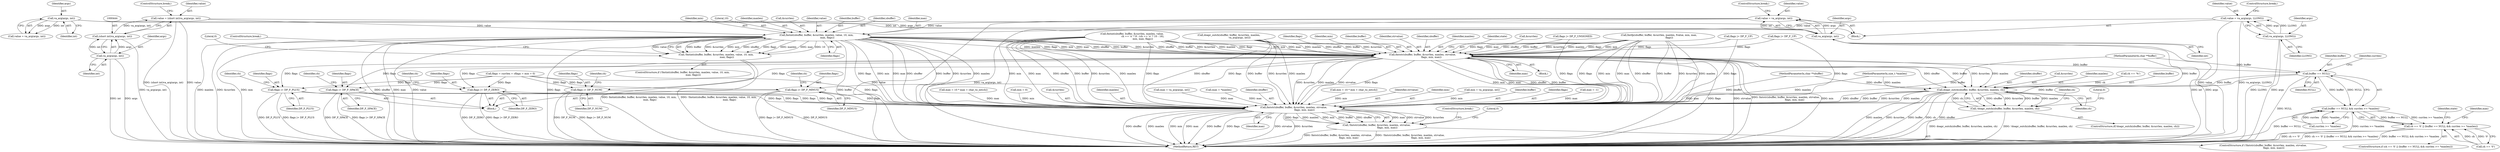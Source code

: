 digraph "0_openssl_578b956fe741bf8e84055547b1e83c28dd902c73@pointer" {
"1000472" [label="(Call,fmtint(sbuffer, buffer, &currlen, maxlen, value, 10, min,\n                            max, flags))"];
"1000441" [label="(Call,value = (short int)va_arg(args, int))"];
"1000443" [label="(Call,(short int)va_arg(args, int))"];
"1000445" [label="(Call,va_arg(args, int))"];
"1000464" [label="(Call,value = va_arg(args, int))"];
"1000466" [label="(Call,va_arg(args, int))"];
"1000461" [label="(Call,va_arg(args, int))"];
"1000452" [label="(Call,value = va_arg(args, LLONG))"];
"1000454" [label="(Call,va_arg(args, LLONG))"];
"1000471" [label="(Call,!fmtint(sbuffer, buffer, &currlen, maxlen, value, 10, min,\n                            max, flags))"];
"1000627" [label="(Call,fmtstr(sbuffer, buffer, &currlen, maxlen, strvalue,\n                       flags, min, max))"];
"1000154" [label="(Call,buffer == NULL)"];
"1000153" [label="(Call,buffer == NULL && currlen >= *maxlen)"];
"1000149" [label="(Call,ch == '\0' || (buffer == NULL && currlen >= *maxlen))"];
"1000183" [label="(Call,doapr_outch(sbuffer, buffer, &currlen, maxlen, ch))"];
"1000182" [label="(Call,!doapr_outch(sbuffer, buffer, &currlen, maxlen, ch))"];
"1000639" [label="(Call,fmtstr(sbuffer, buffer, &currlen, maxlen, strvalue,\n                            flags, min, max))"];
"1000638" [label="(Call,!fmtstr(sbuffer, buffer, &currlen, maxlen, strvalue,\n                            flags, min, max))"];
"1000200" [label="(Call,flags |= DP_F_MINUS)"];
"1000210" [label="(Call,flags |= DP_F_PLUS)"];
"1000220" [label="(Call,flags |= DP_F_SPACE)"];
"1000230" [label="(Call,flags |= DP_F_NUM)"];
"1000240" [label="(Call,flags |= DP_F_ZERO)"];
"1000351" [label="(Call,max = va_arg(args, int))"];
"1000171" [label="(Block,)"];
"1000162" [label="(Identifier,state)"];
"1000193" [label="(Identifier,ch)"];
"1000202" [label="(Identifier,DP_F_MINUS)"];
"1000638" [label="(Call,!fmtstr(sbuffer, buffer, &currlen, maxlen, strvalue,\n                            flags, min, max))"];
"1000156" [label="(Identifier,NULL)"];
"1000184" [label="(Identifier,sbuffer)"];
"1000165" [label="(Call,max = *maxlen)"];
"1000634" [label="(Identifier,flags)"];
"1000640" [label="(Identifier,sbuffer)"];
"1000479" [label="(Literal,10)"];
"1000448" [label="(ControlStructure,break;)"];
"1000210" [label="(Call,flags |= DP_F_PLUS)"];
"1000551" [label="(Call,fmtfp(sbuffer, buffer, &currlen, maxlen, fvalue, min, max,\n                           flags))"];
"1000157" [label="(Call,currlen >= *maxlen)"];
"1000212" [label="(Identifier,DP_F_PLUS)"];
"1000242" [label="(Identifier,DP_F_ZERO)"];
"1000262" [label="(Call,min = 10 * min + char_to_int(ch))"];
"1000186" [label="(Call,&currlen)"];
"1000461" [label="(Call,va_arg(args, int))"];
"1000188" [label="(Identifier,maxlen)"];
"1000477" [label="(Identifier,maxlen)"];
"1000454" [label="(Call,va_arg(args, LLONG))"];
"1000645" [label="(Identifier,strvalue)"];
"1000200" [label="(Call,flags |= DP_F_MINUS)"];
"1000221" [label="(Identifier,flags)"];
"1000636" [label="(Identifier,max)"];
"1000106" [label="(MethodParameterIn,size_t *maxlen)"];
"1000183" [label="(Call,doapr_outch(sbuffer, buffer, &currlen, maxlen, ch))"];
"1000647" [label="(Identifier,min)"];
"1000475" [label="(Call,&currlen)"];
"1000471" [label="(Call,!fmtint(sbuffer, buffer, &currlen, maxlen, value, 10, min,\n                            max, flags))"];
"1000154" [label="(Call,buffer == NULL)"];
"1000244" [label="(Identifier,ch)"];
"1000281" [label="(Call,min = va_arg(args, int))"];
"1000181" [label="(ControlStructure,if(!doapr_outch(sbuffer, buffer, &currlen, maxlen, ch)))"];
"1000635" [label="(Identifier,min)"];
"1000174" [label="(Call,ch == '%')"];
"1000641" [label="(Identifier,buffer)"];
"1000204" [label="(Identifier,ch)"];
"1000234" [label="(Identifier,ch)"];
"1000629" [label="(Identifier,buffer)"];
"1000452" [label="(Call,value = va_arg(args, LLONG))"];
"1000214" [label="(Identifier,ch)"];
"1000478" [label="(Identifier,value)"];
"1000147" [label="(Block,)"];
"1000708" [label="(MethodReturn,RET)"];
"1000224" [label="(Identifier,ch)"];
"1000241" [label="(Identifier,flags)"];
"1000474" [label="(Identifier,buffer)"];
"1000633" [label="(Identifier,strvalue)"];
"1000464" [label="(Call,value = va_arg(args, int))"];
"1000485" [label="(ControlStructure,break;)"];
"1000646" [label="(Identifier,flags)"];
"1000166" [label="(Identifier,max)"];
"1000637" [label="(ControlStructure,if (!fmtstr(sbuffer, buffer, &currlen, maxlen, strvalue,\n                            flags, min, max)))"];
"1000639" [label="(Call,fmtstr(sbuffer, buffer, &currlen, maxlen, strvalue,\n                            flags, min, max))"];
"1000473" [label="(Identifier,sbuffer)"];
"1000628" [label="(Identifier,sbuffer)"];
"1000222" [label="(Identifier,DP_F_SPACE)"];
"1000648" [label="(Identifier,max)"];
"1000470" [label="(ControlStructure,if (!fmtint(sbuffer, buffer, &currlen, maxlen, value, 10, min,\n                            max, flags)))"];
"1000134" [label="(Call,max = -1)"];
"1000240" [label="(Call,flags |= DP_F_ZERO)"];
"1000447" [label="(Identifier,int)"];
"1000150" [label="(Call,ch == '\0')"];
"1000472" [label="(Call,fmtint(sbuffer, buffer, &currlen, maxlen, value, 10, min,\n                            max, flags))"];
"1000482" [label="(Identifier,flags)"];
"1000153" [label="(Call,buffer == NULL && currlen >= *maxlen)"];
"1000466" [label="(Call,va_arg(args, int))"];
"1000443" [label="(Call,(short int)va_arg(args, int))"];
"1000446" [label="(Identifier,args)"];
"1000509" [label="(Call,fmtint(sbuffer, buffer, &currlen, maxlen, value,\n                            ch == 'o' ? 8 : (ch == 'u' ? 10 : 16),\n                            min, max, flags))"];
"1000627" [label="(Call,fmtstr(sbuffer, buffer, &currlen, maxlen, strvalue,\n                       flags, min, max))"];
"1000481" [label="(Identifier,max)"];
"1000332" [label="(Call,max = 10 * max + char_to_int(ch))"];
"1000492" [label="(Call,flags |= DP_F_UNSIGNED)"];
"1000231" [label="(Identifier,flags)"];
"1000105" [label="(MethodParameterIn,char **buffer)"];
"1000480" [label="(Identifier,min)"];
"1000182" [label="(Call,!doapr_outch(sbuffer, buffer, &currlen, maxlen, ch))"];
"1000453" [label="(Identifier,value)"];
"1000131" [label="(Call,min = 0)"];
"1000104" [label="(MethodParameterIn,char **sbuffer)"];
"1000457" [label="(ControlStructure,break;)"];
"1000148" [label="(ControlStructure,if (ch == '\0' || (buffer == NULL && currlen >= *maxlen)))"];
"1000469" [label="(ControlStructure,break;)"];
"1000632" [label="(Identifier,maxlen)"];
"1000439" [label="(Block,)"];
"1000445" [label="(Call,va_arg(args, int))"];
"1000455" [label="(Identifier,args)"];
"1000145" [label="(Identifier,state)"];
"1000459" [label="(Call,value = va_arg(args, int))"];
"1000642" [label="(Call,&currlen)"];
"1000456" [label="(Identifier,LLONG)"];
"1000185" [label="(Identifier,buffer)"];
"1000651" [label="(ControlStructure,break;)"];
"1000465" [label="(Identifier,value)"];
"1000614" [label="(Call,doapr_outch(sbuffer, buffer, &currlen, maxlen,\n                            va_arg(args, int)))"];
"1000149" [label="(Call,ch == '\0' || (buffer == NULL && currlen >= *maxlen))"];
"1000201" [label="(Identifier,flags)"];
"1000467" [label="(Identifier,args)"];
"1000211" [label="(Identifier,flags)"];
"1000462" [label="(Identifier,args)"];
"1000644" [label="(Identifier,maxlen)"];
"1000442" [label="(Identifier,value)"];
"1000189" [label="(Identifier,ch)"];
"1000232" [label="(Identifier,DP_F_NUM)"];
"1000125" [label="(Call,flags = currlen = cflags = min = 0)"];
"1000441" [label="(Call,value = (short int)va_arg(args, int))"];
"1000463" [label="(Identifier,int)"];
"1000575" [label="(Call,flags |= DP_F_UP)"];
"1000565" [label="(Call,flags |= DP_F_UP)"];
"1000191" [label="(Literal,0)"];
"1000650" [label="(Literal,0)"];
"1000484" [label="(Literal,0)"];
"1000468" [label="(Identifier,int)"];
"1000630" [label="(Call,&currlen)"];
"1000155" [label="(Identifier,buffer)"];
"1000158" [label="(Identifier,currlen)"];
"1000220" [label="(Call,flags |= DP_F_SPACE)"];
"1000230" [label="(Call,flags |= DP_F_NUM)"];
"1000472" -> "1000471"  [label="AST: "];
"1000472" -> "1000482"  [label="CFG: "];
"1000473" -> "1000472"  [label="AST: "];
"1000474" -> "1000472"  [label="AST: "];
"1000475" -> "1000472"  [label="AST: "];
"1000477" -> "1000472"  [label="AST: "];
"1000478" -> "1000472"  [label="AST: "];
"1000479" -> "1000472"  [label="AST: "];
"1000480" -> "1000472"  [label="AST: "];
"1000481" -> "1000472"  [label="AST: "];
"1000482" -> "1000472"  [label="AST: "];
"1000471" -> "1000472"  [label="CFG: "];
"1000472" -> "1000708"  [label="DDG: buffer"];
"1000472" -> "1000708"  [label="DDG: maxlen"];
"1000472" -> "1000708"  [label="DDG: &currlen"];
"1000472" -> "1000708"  [label="DDG: min"];
"1000472" -> "1000708"  [label="DDG: sbuffer"];
"1000472" -> "1000708"  [label="DDG: max"];
"1000472" -> "1000708"  [label="DDG: value"];
"1000472" -> "1000708"  [label="DDG: flags"];
"1000472" -> "1000471"  [label="DDG: buffer"];
"1000472" -> "1000471"  [label="DDG: &currlen"];
"1000472" -> "1000471"  [label="DDG: min"];
"1000472" -> "1000471"  [label="DDG: sbuffer"];
"1000472" -> "1000471"  [label="DDG: flags"];
"1000472" -> "1000471"  [label="DDG: maxlen"];
"1000472" -> "1000471"  [label="DDG: max"];
"1000472" -> "1000471"  [label="DDG: 10"];
"1000472" -> "1000471"  [label="DDG: value"];
"1000441" -> "1000472"  [label="DDG: value"];
"1000464" -> "1000472"  [label="DDG: value"];
"1000452" -> "1000472"  [label="DDG: value"];
"1000472" -> "1000627"  [label="DDG: sbuffer"];
"1000472" -> "1000627"  [label="DDG: buffer"];
"1000472" -> "1000627"  [label="DDG: &currlen"];
"1000472" -> "1000627"  [label="DDG: maxlen"];
"1000472" -> "1000627"  [label="DDG: flags"];
"1000472" -> "1000627"  [label="DDG: min"];
"1000472" -> "1000627"  [label="DDG: max"];
"1000472" -> "1000639"  [label="DDG: sbuffer"];
"1000472" -> "1000639"  [label="DDG: buffer"];
"1000472" -> "1000639"  [label="DDG: &currlen"];
"1000472" -> "1000639"  [label="DDG: maxlen"];
"1000472" -> "1000639"  [label="DDG: flags"];
"1000472" -> "1000639"  [label="DDG: min"];
"1000472" -> "1000639"  [label="DDG: max"];
"1000441" -> "1000439"  [label="AST: "];
"1000441" -> "1000443"  [label="CFG: "];
"1000442" -> "1000441"  [label="AST: "];
"1000443" -> "1000441"  [label="AST: "];
"1000448" -> "1000441"  [label="CFG: "];
"1000441" -> "1000708"  [label="DDG: value"];
"1000441" -> "1000708"  [label="DDG: (short int)va_arg(args, int)"];
"1000443" -> "1000441"  [label="DDG: va_arg(args, int)"];
"1000443" -> "1000445"  [label="CFG: "];
"1000444" -> "1000443"  [label="AST: "];
"1000445" -> "1000443"  [label="AST: "];
"1000443" -> "1000708"  [label="DDG: va_arg(args, int)"];
"1000445" -> "1000443"  [label="DDG: args"];
"1000445" -> "1000443"  [label="DDG: int"];
"1000445" -> "1000447"  [label="CFG: "];
"1000446" -> "1000445"  [label="AST: "];
"1000447" -> "1000445"  [label="AST: "];
"1000445" -> "1000708"  [label="DDG: args"];
"1000445" -> "1000708"  [label="DDG: int"];
"1000464" -> "1000439"  [label="AST: "];
"1000464" -> "1000466"  [label="CFG: "];
"1000465" -> "1000464"  [label="AST: "];
"1000466" -> "1000464"  [label="AST: "];
"1000469" -> "1000464"  [label="CFG: "];
"1000464" -> "1000708"  [label="DDG: value"];
"1000464" -> "1000708"  [label="DDG: va_arg(args, int)"];
"1000466" -> "1000464"  [label="DDG: args"];
"1000466" -> "1000464"  [label="DDG: int"];
"1000466" -> "1000468"  [label="CFG: "];
"1000467" -> "1000466"  [label="AST: "];
"1000468" -> "1000466"  [label="AST: "];
"1000466" -> "1000708"  [label="DDG: int"];
"1000466" -> "1000708"  [label="DDG: args"];
"1000461" -> "1000466"  [label="DDG: args"];
"1000461" -> "1000466"  [label="DDG: int"];
"1000461" -> "1000459"  [label="AST: "];
"1000461" -> "1000463"  [label="CFG: "];
"1000462" -> "1000461"  [label="AST: "];
"1000463" -> "1000461"  [label="AST: "];
"1000459" -> "1000461"  [label="CFG: "];
"1000461" -> "1000459"  [label="DDG: args"];
"1000461" -> "1000459"  [label="DDG: int"];
"1000452" -> "1000439"  [label="AST: "];
"1000452" -> "1000454"  [label="CFG: "];
"1000453" -> "1000452"  [label="AST: "];
"1000454" -> "1000452"  [label="AST: "];
"1000457" -> "1000452"  [label="CFG: "];
"1000452" -> "1000708"  [label="DDG: value"];
"1000452" -> "1000708"  [label="DDG: va_arg(args, LLONG)"];
"1000454" -> "1000452"  [label="DDG: args"];
"1000454" -> "1000452"  [label="DDG: LLONG"];
"1000454" -> "1000456"  [label="CFG: "];
"1000455" -> "1000454"  [label="AST: "];
"1000456" -> "1000454"  [label="AST: "];
"1000454" -> "1000708"  [label="DDG: args"];
"1000454" -> "1000708"  [label="DDG: LLONG"];
"1000471" -> "1000470"  [label="AST: "];
"1000484" -> "1000471"  [label="CFG: "];
"1000485" -> "1000471"  [label="CFG: "];
"1000471" -> "1000708"  [label="DDG: fmtint(sbuffer, buffer, &currlen, maxlen, value, 10, min,\n                            max, flags)"];
"1000471" -> "1000708"  [label="DDG: !fmtint(sbuffer, buffer, &currlen, maxlen, value, 10, min,\n                            max, flags)"];
"1000627" -> "1000147"  [label="AST: "];
"1000627" -> "1000636"  [label="CFG: "];
"1000628" -> "1000627"  [label="AST: "];
"1000629" -> "1000627"  [label="AST: "];
"1000630" -> "1000627"  [label="AST: "];
"1000632" -> "1000627"  [label="AST: "];
"1000633" -> "1000627"  [label="AST: "];
"1000634" -> "1000627"  [label="AST: "];
"1000635" -> "1000627"  [label="AST: "];
"1000636" -> "1000627"  [label="AST: "];
"1000145" -> "1000627"  [label="CFG: "];
"1000627" -> "1000708"  [label="DDG: strvalue"];
"1000627" -> "1000708"  [label="DDG: fmtstr(sbuffer, buffer, &currlen, maxlen, strvalue,\n                       flags, min, max)"];
"1000627" -> "1000708"  [label="DDG: min"];
"1000627" -> "1000708"  [label="DDG: max"];
"1000627" -> "1000708"  [label="DDG: flags"];
"1000627" -> "1000154"  [label="DDG: buffer"];
"1000627" -> "1000183"  [label="DDG: sbuffer"];
"1000627" -> "1000183"  [label="DDG: buffer"];
"1000627" -> "1000183"  [label="DDG: &currlen"];
"1000627" -> "1000183"  [label="DDG: maxlen"];
"1000627" -> "1000200"  [label="DDG: flags"];
"1000627" -> "1000210"  [label="DDG: flags"];
"1000627" -> "1000220"  [label="DDG: flags"];
"1000627" -> "1000230"  [label="DDG: flags"];
"1000627" -> "1000240"  [label="DDG: flags"];
"1000614" -> "1000627"  [label="DDG: sbuffer"];
"1000614" -> "1000627"  [label="DDG: buffer"];
"1000614" -> "1000627"  [label="DDG: &currlen"];
"1000614" -> "1000627"  [label="DDG: maxlen"];
"1000509" -> "1000627"  [label="DDG: sbuffer"];
"1000509" -> "1000627"  [label="DDG: buffer"];
"1000509" -> "1000627"  [label="DDG: &currlen"];
"1000509" -> "1000627"  [label="DDG: maxlen"];
"1000509" -> "1000627"  [label="DDG: flags"];
"1000509" -> "1000627"  [label="DDG: min"];
"1000509" -> "1000627"  [label="DDG: max"];
"1000551" -> "1000627"  [label="DDG: sbuffer"];
"1000551" -> "1000627"  [label="DDG: buffer"];
"1000551" -> "1000627"  [label="DDG: &currlen"];
"1000551" -> "1000627"  [label="DDG: maxlen"];
"1000551" -> "1000627"  [label="DDG: flags"];
"1000551" -> "1000627"  [label="DDG: min"];
"1000551" -> "1000627"  [label="DDG: max"];
"1000565" -> "1000627"  [label="DDG: flags"];
"1000492" -> "1000627"  [label="DDG: flags"];
"1000575" -> "1000627"  [label="DDG: flags"];
"1000627" -> "1000639"  [label="DDG: sbuffer"];
"1000627" -> "1000639"  [label="DDG: buffer"];
"1000627" -> "1000639"  [label="DDG: &currlen"];
"1000627" -> "1000639"  [label="DDG: maxlen"];
"1000627" -> "1000639"  [label="DDG: strvalue"];
"1000627" -> "1000639"  [label="DDG: flags"];
"1000627" -> "1000639"  [label="DDG: min"];
"1000627" -> "1000639"  [label="DDG: max"];
"1000154" -> "1000153"  [label="AST: "];
"1000154" -> "1000156"  [label="CFG: "];
"1000155" -> "1000154"  [label="AST: "];
"1000156" -> "1000154"  [label="AST: "];
"1000158" -> "1000154"  [label="CFG: "];
"1000153" -> "1000154"  [label="CFG: "];
"1000154" -> "1000708"  [label="DDG: NULL"];
"1000154" -> "1000153"  [label="DDG: buffer"];
"1000154" -> "1000153"  [label="DDG: NULL"];
"1000105" -> "1000154"  [label="DDG: buffer"];
"1000154" -> "1000183"  [label="DDG: buffer"];
"1000154" -> "1000639"  [label="DDG: buffer"];
"1000153" -> "1000149"  [label="AST: "];
"1000153" -> "1000157"  [label="CFG: "];
"1000157" -> "1000153"  [label="AST: "];
"1000149" -> "1000153"  [label="CFG: "];
"1000153" -> "1000708"  [label="DDG: currlen >= *maxlen"];
"1000153" -> "1000708"  [label="DDG: buffer == NULL"];
"1000153" -> "1000149"  [label="DDG: buffer == NULL"];
"1000153" -> "1000149"  [label="DDG: currlen >= *maxlen"];
"1000157" -> "1000153"  [label="DDG: currlen"];
"1000157" -> "1000153"  [label="DDG: *maxlen"];
"1000149" -> "1000148"  [label="AST: "];
"1000149" -> "1000150"  [label="CFG: "];
"1000150" -> "1000149"  [label="AST: "];
"1000162" -> "1000149"  [label="CFG: "];
"1000166" -> "1000149"  [label="CFG: "];
"1000149" -> "1000708"  [label="DDG: ch == '\0' || (buffer == NULL && currlen >= *maxlen)"];
"1000149" -> "1000708"  [label="DDG: buffer == NULL && currlen >= *maxlen"];
"1000149" -> "1000708"  [label="DDG: ch == '\0'"];
"1000150" -> "1000149"  [label="DDG: ch"];
"1000150" -> "1000149"  [label="DDG: '\0'"];
"1000183" -> "1000182"  [label="AST: "];
"1000183" -> "1000189"  [label="CFG: "];
"1000184" -> "1000183"  [label="AST: "];
"1000185" -> "1000183"  [label="AST: "];
"1000186" -> "1000183"  [label="AST: "];
"1000188" -> "1000183"  [label="AST: "];
"1000189" -> "1000183"  [label="AST: "];
"1000182" -> "1000183"  [label="CFG: "];
"1000183" -> "1000708"  [label="DDG: maxlen"];
"1000183" -> "1000708"  [label="DDG: &currlen"];
"1000183" -> "1000708"  [label="DDG: buffer"];
"1000183" -> "1000708"  [label="DDG: ch"];
"1000183" -> "1000708"  [label="DDG: sbuffer"];
"1000183" -> "1000182"  [label="DDG: sbuffer"];
"1000183" -> "1000182"  [label="DDG: &currlen"];
"1000183" -> "1000182"  [label="DDG: buffer"];
"1000183" -> "1000182"  [label="DDG: maxlen"];
"1000183" -> "1000182"  [label="DDG: ch"];
"1000104" -> "1000183"  [label="DDG: sbuffer"];
"1000105" -> "1000183"  [label="DDG: buffer"];
"1000106" -> "1000183"  [label="DDG: maxlen"];
"1000174" -> "1000183"  [label="DDG: ch"];
"1000183" -> "1000639"  [label="DDG: sbuffer"];
"1000183" -> "1000639"  [label="DDG: buffer"];
"1000183" -> "1000639"  [label="DDG: &currlen"];
"1000183" -> "1000639"  [label="DDG: maxlen"];
"1000182" -> "1000181"  [label="AST: "];
"1000191" -> "1000182"  [label="CFG: "];
"1000193" -> "1000182"  [label="CFG: "];
"1000182" -> "1000708"  [label="DDG: !doapr_outch(sbuffer, buffer, &currlen, maxlen, ch)"];
"1000182" -> "1000708"  [label="DDG: doapr_outch(sbuffer, buffer, &currlen, maxlen, ch)"];
"1000639" -> "1000638"  [label="AST: "];
"1000639" -> "1000648"  [label="CFG: "];
"1000640" -> "1000639"  [label="AST: "];
"1000641" -> "1000639"  [label="AST: "];
"1000642" -> "1000639"  [label="AST: "];
"1000644" -> "1000639"  [label="AST: "];
"1000645" -> "1000639"  [label="AST: "];
"1000646" -> "1000639"  [label="AST: "];
"1000647" -> "1000639"  [label="AST: "];
"1000648" -> "1000639"  [label="AST: "];
"1000638" -> "1000639"  [label="CFG: "];
"1000639" -> "1000708"  [label="DDG: buffer"];
"1000639" -> "1000708"  [label="DDG: flags"];
"1000639" -> "1000708"  [label="DDG: sbuffer"];
"1000639" -> "1000708"  [label="DDG: maxlen"];
"1000639" -> "1000708"  [label="DDG: min"];
"1000639" -> "1000708"  [label="DDG: max"];
"1000639" -> "1000708"  [label="DDG: strvalue"];
"1000639" -> "1000708"  [label="DDG: &currlen"];
"1000639" -> "1000638"  [label="DDG: max"];
"1000639" -> "1000638"  [label="DDG: strvalue"];
"1000639" -> "1000638"  [label="DDG: &currlen"];
"1000639" -> "1000638"  [label="DDG: flags"];
"1000639" -> "1000638"  [label="DDG: maxlen"];
"1000639" -> "1000638"  [label="DDG: min"];
"1000639" -> "1000638"  [label="DDG: buffer"];
"1000639" -> "1000638"  [label="DDG: sbuffer"];
"1000614" -> "1000639"  [label="DDG: sbuffer"];
"1000614" -> "1000639"  [label="DDG: buffer"];
"1000614" -> "1000639"  [label="DDG: &currlen"];
"1000614" -> "1000639"  [label="DDG: maxlen"];
"1000509" -> "1000639"  [label="DDG: sbuffer"];
"1000509" -> "1000639"  [label="DDG: buffer"];
"1000509" -> "1000639"  [label="DDG: &currlen"];
"1000509" -> "1000639"  [label="DDG: maxlen"];
"1000509" -> "1000639"  [label="DDG: flags"];
"1000509" -> "1000639"  [label="DDG: min"];
"1000509" -> "1000639"  [label="DDG: max"];
"1000551" -> "1000639"  [label="DDG: sbuffer"];
"1000551" -> "1000639"  [label="DDG: buffer"];
"1000551" -> "1000639"  [label="DDG: &currlen"];
"1000551" -> "1000639"  [label="DDG: maxlen"];
"1000551" -> "1000639"  [label="DDG: flags"];
"1000551" -> "1000639"  [label="DDG: min"];
"1000551" -> "1000639"  [label="DDG: max"];
"1000104" -> "1000639"  [label="DDG: sbuffer"];
"1000105" -> "1000639"  [label="DDG: buffer"];
"1000106" -> "1000639"  [label="DDG: maxlen"];
"1000125" -> "1000639"  [label="DDG: flags"];
"1000565" -> "1000639"  [label="DDG: flags"];
"1000492" -> "1000639"  [label="DDG: flags"];
"1000230" -> "1000639"  [label="DDG: flags"];
"1000210" -> "1000639"  [label="DDG: flags"];
"1000575" -> "1000639"  [label="DDG: flags"];
"1000220" -> "1000639"  [label="DDG: flags"];
"1000200" -> "1000639"  [label="DDG: flags"];
"1000240" -> "1000639"  [label="DDG: flags"];
"1000281" -> "1000639"  [label="DDG: min"];
"1000131" -> "1000639"  [label="DDG: min"];
"1000262" -> "1000639"  [label="DDG: min"];
"1000332" -> "1000639"  [label="DDG: max"];
"1000165" -> "1000639"  [label="DDG: max"];
"1000134" -> "1000639"  [label="DDG: max"];
"1000351" -> "1000639"  [label="DDG: max"];
"1000638" -> "1000637"  [label="AST: "];
"1000650" -> "1000638"  [label="CFG: "];
"1000651" -> "1000638"  [label="CFG: "];
"1000638" -> "1000708"  [label="DDG: !fmtstr(sbuffer, buffer, &currlen, maxlen, strvalue,\n                            flags, min, max)"];
"1000638" -> "1000708"  [label="DDG: fmtstr(sbuffer, buffer, &currlen, maxlen, strvalue,\n                            flags, min, max)"];
"1000200" -> "1000171"  [label="AST: "];
"1000200" -> "1000202"  [label="CFG: "];
"1000201" -> "1000200"  [label="AST: "];
"1000202" -> "1000200"  [label="AST: "];
"1000204" -> "1000200"  [label="CFG: "];
"1000200" -> "1000708"  [label="DDG: flags |= DP_F_MINUS"];
"1000200" -> "1000708"  [label="DDG: DP_F_MINUS"];
"1000125" -> "1000200"  [label="DDG: flags"];
"1000210" -> "1000171"  [label="AST: "];
"1000210" -> "1000212"  [label="CFG: "];
"1000211" -> "1000210"  [label="AST: "];
"1000212" -> "1000210"  [label="AST: "];
"1000214" -> "1000210"  [label="CFG: "];
"1000210" -> "1000708"  [label="DDG: flags |= DP_F_PLUS"];
"1000210" -> "1000708"  [label="DDG: DP_F_PLUS"];
"1000125" -> "1000210"  [label="DDG: flags"];
"1000220" -> "1000171"  [label="AST: "];
"1000220" -> "1000222"  [label="CFG: "];
"1000221" -> "1000220"  [label="AST: "];
"1000222" -> "1000220"  [label="AST: "];
"1000224" -> "1000220"  [label="CFG: "];
"1000220" -> "1000708"  [label="DDG: DP_F_SPACE"];
"1000220" -> "1000708"  [label="DDG: flags |= DP_F_SPACE"];
"1000125" -> "1000220"  [label="DDG: flags"];
"1000230" -> "1000171"  [label="AST: "];
"1000230" -> "1000232"  [label="CFG: "];
"1000231" -> "1000230"  [label="AST: "];
"1000232" -> "1000230"  [label="AST: "];
"1000234" -> "1000230"  [label="CFG: "];
"1000230" -> "1000708"  [label="DDG: DP_F_NUM"];
"1000230" -> "1000708"  [label="DDG: flags |= DP_F_NUM"];
"1000125" -> "1000230"  [label="DDG: flags"];
"1000240" -> "1000171"  [label="AST: "];
"1000240" -> "1000242"  [label="CFG: "];
"1000241" -> "1000240"  [label="AST: "];
"1000242" -> "1000240"  [label="AST: "];
"1000244" -> "1000240"  [label="CFG: "];
"1000240" -> "1000708"  [label="DDG: flags |= DP_F_ZERO"];
"1000240" -> "1000708"  [label="DDG: DP_F_ZERO"];
"1000125" -> "1000240"  [label="DDG: flags"];
}
